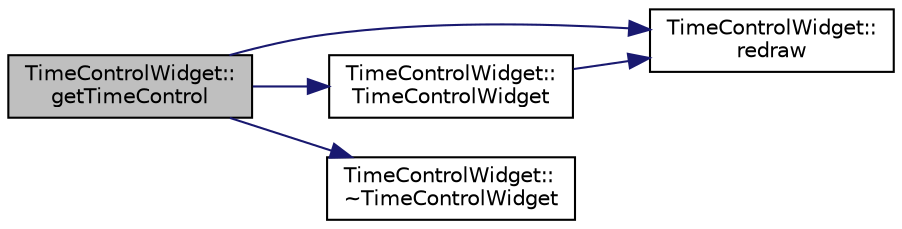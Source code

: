 digraph "TimeControlWidget::getTimeControl"
{
 // INTERACTIVE_SVG=YES
  edge [fontname="Helvetica",fontsize="10",labelfontname="Helvetica",labelfontsize="10"];
  node [fontname="Helvetica",fontsize="10",shape=record];
  rankdir="LR";
  Node1 [label="TimeControlWidget::\lgetTimeControl",height=0.2,width=0.4,color="black", fillcolor="grey75", style="filled", fontcolor="black"];
  Node1 -> Node2 [color="midnightblue",fontsize="10",style="solid",fontname="Helvetica"];
  Node2 [label="TimeControlWidget::\lredraw",height=0.2,width=0.4,color="black", fillcolor="white", style="filled",URL="$d1/d32/class_time_control_widget.html#aed77c182a0644f1d768940d439ef08a0"];
  Node1 -> Node3 [color="midnightblue",fontsize="10",style="solid",fontname="Helvetica"];
  Node3 [label="TimeControlWidget::\lTimeControlWidget",height=0.2,width=0.4,color="black", fillcolor="white", style="filled",URL="$d1/d32/class_time_control_widget.html#a7be9bf645ce96ebd041b38c16d48c39c"];
  Node3 -> Node2 [color="midnightblue",fontsize="10",style="solid",fontname="Helvetica"];
  Node1 -> Node4 [color="midnightblue",fontsize="10",style="solid",fontname="Helvetica"];
  Node4 [label="TimeControlWidget::\l~TimeControlWidget",height=0.2,width=0.4,color="black", fillcolor="white", style="filled",URL="$d1/d32/class_time_control_widget.html#afe92650fcfffde7e9b36e3953c1f7fd3"];
}
